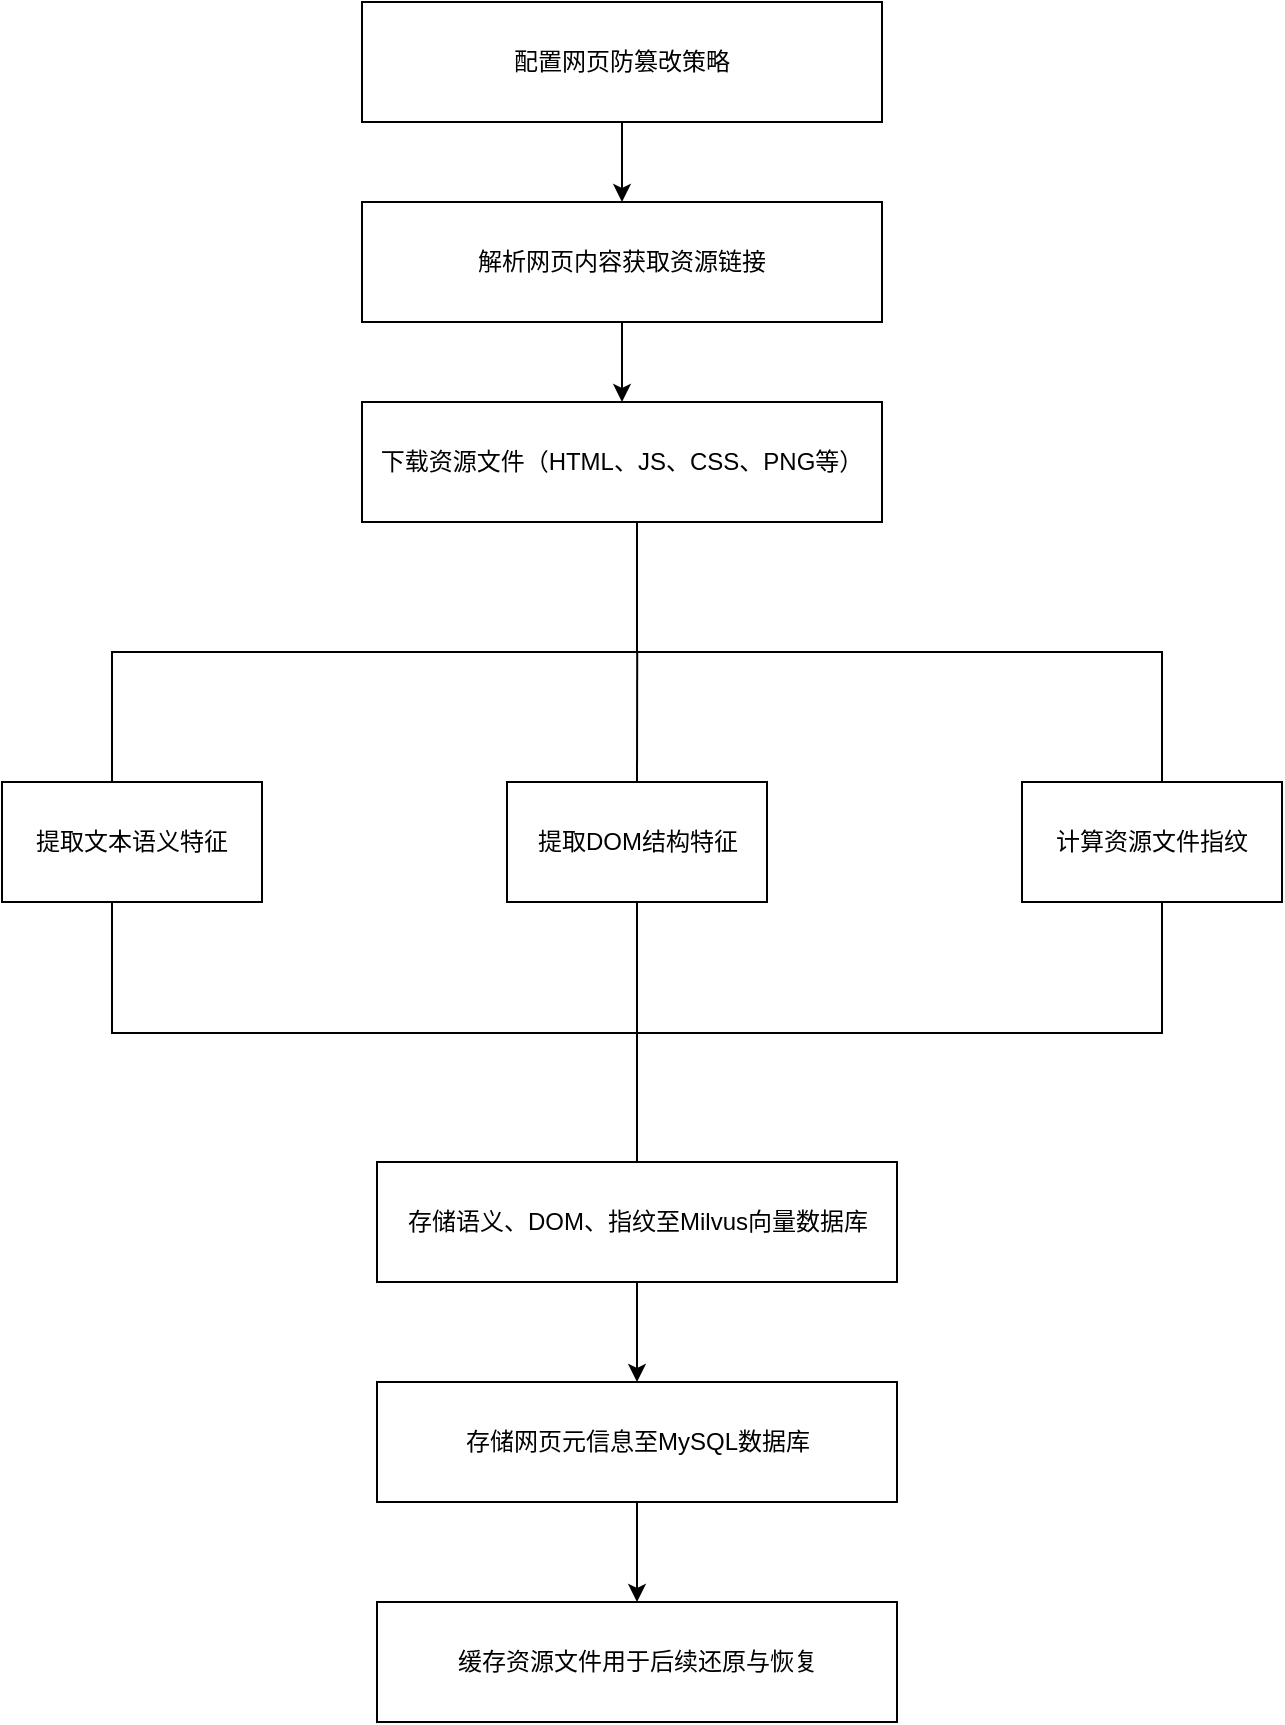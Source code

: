 <mxfile version="27.0.5">
  <diagram name="第 1 页" id="HjoFhgmBL_wtCJx5Wjd0">
    <mxGraphModel dx="1042" dy="562" grid="1" gridSize="10" guides="1" tooltips="1" connect="1" arrows="1" fold="1" page="1" pageScale="1" pageWidth="1200" pageHeight="1920" math="0" shadow="0">
      <root>
        <mxCell id="0" />
        <mxCell id="1" parent="0" />
        <mxCell id="k512X_VNwZL5-KmuskAI-3" style="edgeStyle=orthogonalEdgeStyle;rounded=0;orthogonalLoop=1;jettySize=auto;html=1;exitX=0.5;exitY=1;exitDx=0;exitDy=0;entryX=0.5;entryY=0;entryDx=0;entryDy=0;" parent="1" source="k512X_VNwZL5-KmuskAI-1" target="k512X_VNwZL5-KmuskAI-2" edge="1">
          <mxGeometry relative="1" as="geometry" />
        </mxCell>
        <mxCell id="k512X_VNwZL5-KmuskAI-1" value="配置网页防篡改策略" style="rounded=0;whiteSpace=wrap;html=1;" parent="1" vertex="1">
          <mxGeometry x="360" y="30" width="260" height="60" as="geometry" />
        </mxCell>
        <mxCell id="k512X_VNwZL5-KmuskAI-5" style="edgeStyle=orthogonalEdgeStyle;rounded=0;orthogonalLoop=1;jettySize=auto;html=1;exitX=0.5;exitY=1;exitDx=0;exitDy=0;" parent="1" source="k512X_VNwZL5-KmuskAI-2" target="k512X_VNwZL5-KmuskAI-4" edge="1">
          <mxGeometry relative="1" as="geometry" />
        </mxCell>
        <mxCell id="k512X_VNwZL5-KmuskAI-2" value="解析网页内容获取资源链接" style="rounded=0;whiteSpace=wrap;html=1;" parent="1" vertex="1">
          <mxGeometry x="360" y="130" width="260" height="60" as="geometry" />
        </mxCell>
        <mxCell id="k512X_VNwZL5-KmuskAI-4" value="下载资源文件（HTML、JS、CSS、PNG等）" style="rounded=0;whiteSpace=wrap;html=1;" parent="1" vertex="1">
          <mxGeometry x="360" y="230" width="260" height="60" as="geometry" />
        </mxCell>
        <mxCell id="k512X_VNwZL5-KmuskAI-8" value="" style="strokeWidth=1;html=1;shape=mxgraph.flowchart.annotation_2;align=left;labelPosition=right;pointerEvents=1;direction=south;strokeColor=default;points=[[0,0.5,0,0,0],[0.5,0,0,0,0],[0.5,1,0,0,0],[1,0,0,0,0],[1,0.5,0,0,0],[1,1,0,0,0]];" parent="1" vertex="1">
          <mxGeometry x="235" y="290" width="525" height="130" as="geometry" />
        </mxCell>
        <mxCell id="k512X_VNwZL5-KmuskAI-12" value="提取DOM结构特征" style="rounded=0;whiteSpace=wrap;html=1;" parent="1" vertex="1">
          <mxGeometry x="432.5" y="420" width="130" height="60" as="geometry" />
        </mxCell>
        <mxCell id="k512X_VNwZL5-KmuskAI-19" value="提取文本语义特征" style="rounded=0;whiteSpace=wrap;html=1;" parent="1" vertex="1">
          <mxGeometry x="180" y="420" width="130" height="60" as="geometry" />
        </mxCell>
        <mxCell id="k512X_VNwZL5-KmuskAI-20" value="计算资源文件指纹" style="rounded=0;whiteSpace=wrap;html=1;" parent="1" vertex="1">
          <mxGeometry x="690" y="420" width="130" height="60" as="geometry" />
        </mxCell>
        <mxCell id="k512X_VNwZL5-KmuskAI-23" value="" style="endArrow=none;html=1;rounded=0;entryX=0.522;entryY=0.496;entryDx=0;entryDy=0;entryPerimeter=0;exitX=1;exitY=0.5;exitDx=0;exitDy=0;exitPerimeter=0;" parent="1" source="k512X_VNwZL5-KmuskAI-8" edge="1">
          <mxGeometry width="50" height="50" relative="1" as="geometry">
            <mxPoint x="498" y="417" as="sourcePoint" />
            <mxPoint x="497.6" y="354.86" as="targetPoint" />
            <Array as="points" />
          </mxGeometry>
        </mxCell>
        <mxCell id="k512X_VNwZL5-KmuskAI-24" value="" style="strokeWidth=1;html=1;shape=mxgraph.flowchart.annotation_2;align=left;labelPosition=right;pointerEvents=1;direction=north;strokeColor=default;points=[[0,0.5,0,0,0],[0.5,0,0,0,0],[0.5,0.5,0,0,0],[0.5,1,0,0,0],[1,0,0,0,0],[1,0.5,0,0,0],[1,1,0,0,0]];" parent="1" vertex="1">
          <mxGeometry x="235" y="480" width="525" height="131" as="geometry" />
        </mxCell>
        <mxCell id="k512X_VNwZL5-KmuskAI-29" style="edgeStyle=orthogonalEdgeStyle;rounded=0;orthogonalLoop=1;jettySize=auto;html=1;exitX=0.5;exitY=1;exitDx=0;exitDy=0;" parent="1" source="k512X_VNwZL5-KmuskAI-27" target="k512X_VNwZL5-KmuskAI-28" edge="1">
          <mxGeometry relative="1" as="geometry" />
        </mxCell>
        <mxCell id="k512X_VNwZL5-KmuskAI-27" value="存储语义、DOM、指纹至Milvus向量数据库" style="rounded=0;whiteSpace=wrap;html=1;" parent="1" vertex="1">
          <mxGeometry x="367.5" y="610" width="260" height="60" as="geometry" />
        </mxCell>
        <mxCell id="k512X_VNwZL5-KmuskAI-31" value="" style="edgeStyle=orthogonalEdgeStyle;rounded=0;orthogonalLoop=1;jettySize=auto;html=1;" parent="1" source="k512X_VNwZL5-KmuskAI-28" target="k512X_VNwZL5-KmuskAI-30" edge="1">
          <mxGeometry relative="1" as="geometry" />
        </mxCell>
        <mxCell id="k512X_VNwZL5-KmuskAI-28" value="存储网页元信息至MySQL数据库" style="rounded=0;whiteSpace=wrap;html=1;" parent="1" vertex="1">
          <mxGeometry x="367.5" y="720" width="260" height="60" as="geometry" />
        </mxCell>
        <mxCell id="k512X_VNwZL5-KmuskAI-30" value="缓存资源文件用于后续还原与恢复" style="rounded=0;whiteSpace=wrap;html=1;" parent="1" vertex="1">
          <mxGeometry x="367.5" y="830" width="260" height="60" as="geometry" />
        </mxCell>
        <mxCell id="k512X_VNwZL5-KmuskAI-41" value="" style="endArrow=none;html=1;rounded=0;entryX=1;entryY=0.5;entryDx=0;entryDy=0;entryPerimeter=0;exitX=0.5;exitY=0.5;exitDx=0;exitDy=0;exitPerimeter=0;" parent="1" source="k512X_VNwZL5-KmuskAI-24" target="k512X_VNwZL5-KmuskAI-24" edge="1">
          <mxGeometry width="50" height="50" relative="1" as="geometry">
            <mxPoint x="410" y="600" as="sourcePoint" />
            <mxPoint x="460" y="550" as="targetPoint" />
          </mxGeometry>
        </mxCell>
      </root>
    </mxGraphModel>
  </diagram>
</mxfile>
